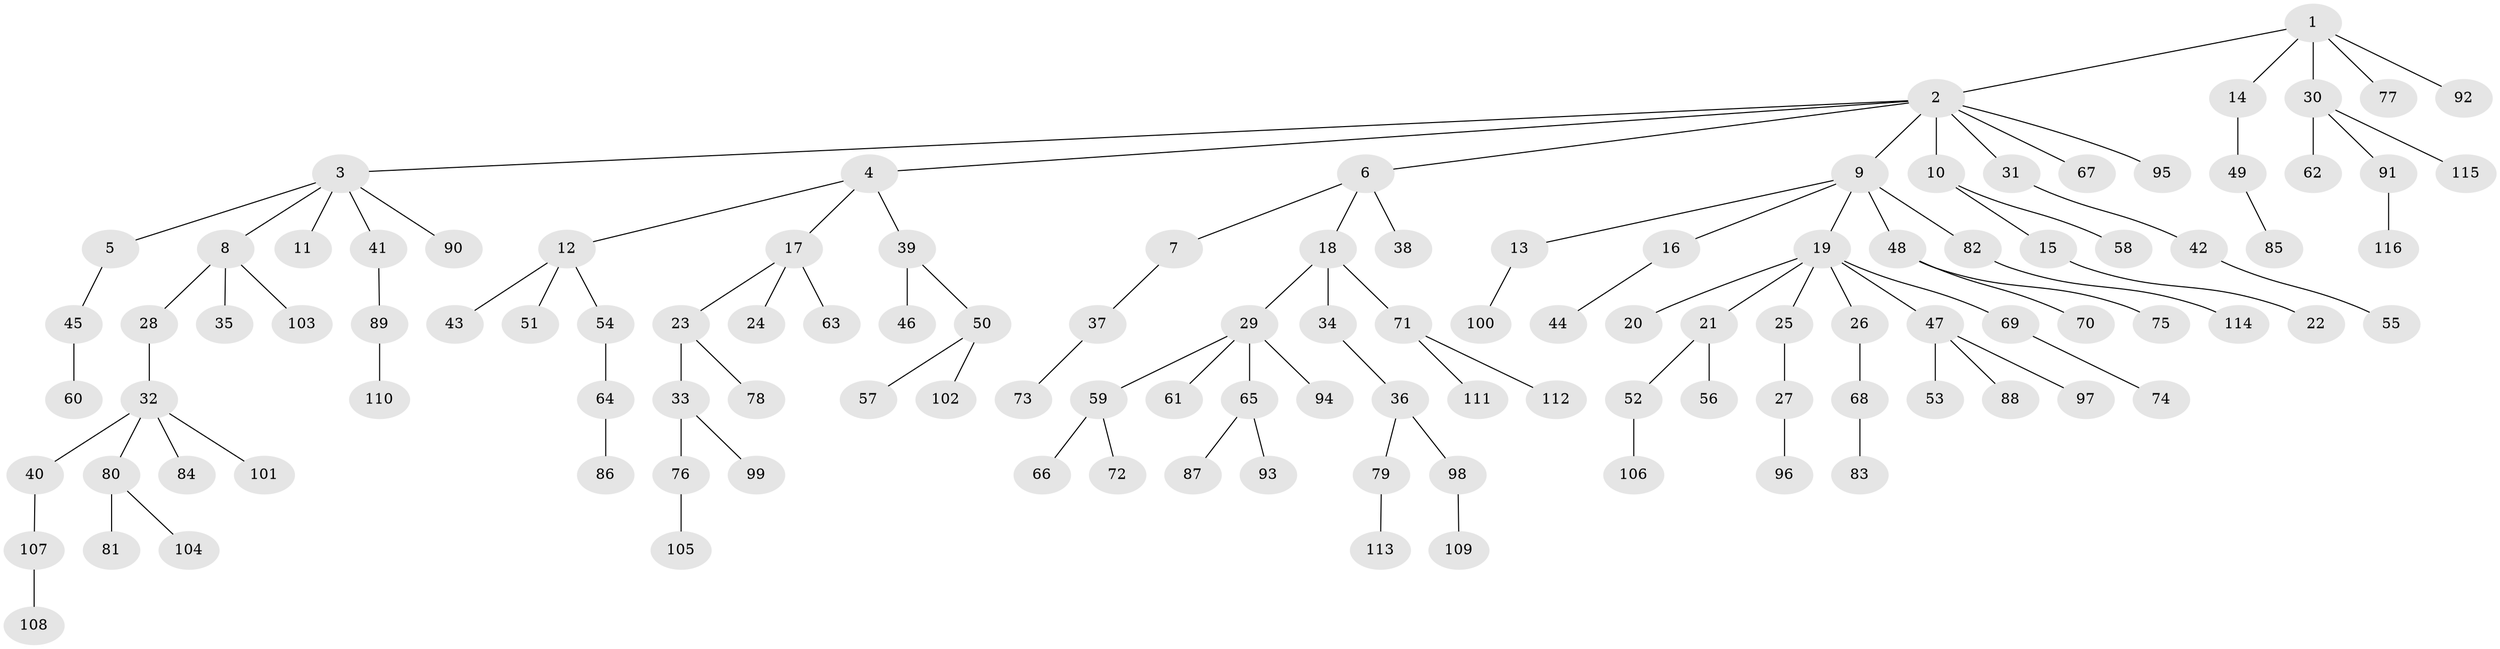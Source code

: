 // coarse degree distribution, {12: 0.012345679012345678, 6: 0.024691358024691357, 4: 0.07407407407407407, 2: 0.24691358024691357, 5: 0.024691358024691357, 3: 0.07407407407407407, 1: 0.5432098765432098}
// Generated by graph-tools (version 1.1) at 2025/19/03/04/25 18:19:14]
// undirected, 116 vertices, 115 edges
graph export_dot {
graph [start="1"]
  node [color=gray90,style=filled];
  1;
  2;
  3;
  4;
  5;
  6;
  7;
  8;
  9;
  10;
  11;
  12;
  13;
  14;
  15;
  16;
  17;
  18;
  19;
  20;
  21;
  22;
  23;
  24;
  25;
  26;
  27;
  28;
  29;
  30;
  31;
  32;
  33;
  34;
  35;
  36;
  37;
  38;
  39;
  40;
  41;
  42;
  43;
  44;
  45;
  46;
  47;
  48;
  49;
  50;
  51;
  52;
  53;
  54;
  55;
  56;
  57;
  58;
  59;
  60;
  61;
  62;
  63;
  64;
  65;
  66;
  67;
  68;
  69;
  70;
  71;
  72;
  73;
  74;
  75;
  76;
  77;
  78;
  79;
  80;
  81;
  82;
  83;
  84;
  85;
  86;
  87;
  88;
  89;
  90;
  91;
  92;
  93;
  94;
  95;
  96;
  97;
  98;
  99;
  100;
  101;
  102;
  103;
  104;
  105;
  106;
  107;
  108;
  109;
  110;
  111;
  112;
  113;
  114;
  115;
  116;
  1 -- 2;
  1 -- 14;
  1 -- 30;
  1 -- 77;
  1 -- 92;
  2 -- 3;
  2 -- 4;
  2 -- 6;
  2 -- 9;
  2 -- 10;
  2 -- 31;
  2 -- 67;
  2 -- 95;
  3 -- 5;
  3 -- 8;
  3 -- 11;
  3 -- 41;
  3 -- 90;
  4 -- 12;
  4 -- 17;
  4 -- 39;
  5 -- 45;
  6 -- 7;
  6 -- 18;
  6 -- 38;
  7 -- 37;
  8 -- 28;
  8 -- 35;
  8 -- 103;
  9 -- 13;
  9 -- 16;
  9 -- 19;
  9 -- 48;
  9 -- 82;
  10 -- 15;
  10 -- 58;
  12 -- 43;
  12 -- 51;
  12 -- 54;
  13 -- 100;
  14 -- 49;
  15 -- 22;
  16 -- 44;
  17 -- 23;
  17 -- 24;
  17 -- 63;
  18 -- 29;
  18 -- 34;
  18 -- 71;
  19 -- 20;
  19 -- 21;
  19 -- 25;
  19 -- 26;
  19 -- 47;
  19 -- 69;
  21 -- 52;
  21 -- 56;
  23 -- 33;
  23 -- 78;
  25 -- 27;
  26 -- 68;
  27 -- 96;
  28 -- 32;
  29 -- 59;
  29 -- 61;
  29 -- 65;
  29 -- 94;
  30 -- 62;
  30 -- 91;
  30 -- 115;
  31 -- 42;
  32 -- 40;
  32 -- 80;
  32 -- 84;
  32 -- 101;
  33 -- 76;
  33 -- 99;
  34 -- 36;
  36 -- 79;
  36 -- 98;
  37 -- 73;
  39 -- 46;
  39 -- 50;
  40 -- 107;
  41 -- 89;
  42 -- 55;
  45 -- 60;
  47 -- 53;
  47 -- 88;
  47 -- 97;
  48 -- 70;
  48 -- 75;
  49 -- 85;
  50 -- 57;
  50 -- 102;
  52 -- 106;
  54 -- 64;
  59 -- 66;
  59 -- 72;
  64 -- 86;
  65 -- 87;
  65 -- 93;
  68 -- 83;
  69 -- 74;
  71 -- 111;
  71 -- 112;
  76 -- 105;
  79 -- 113;
  80 -- 81;
  80 -- 104;
  82 -- 114;
  89 -- 110;
  91 -- 116;
  98 -- 109;
  107 -- 108;
}

